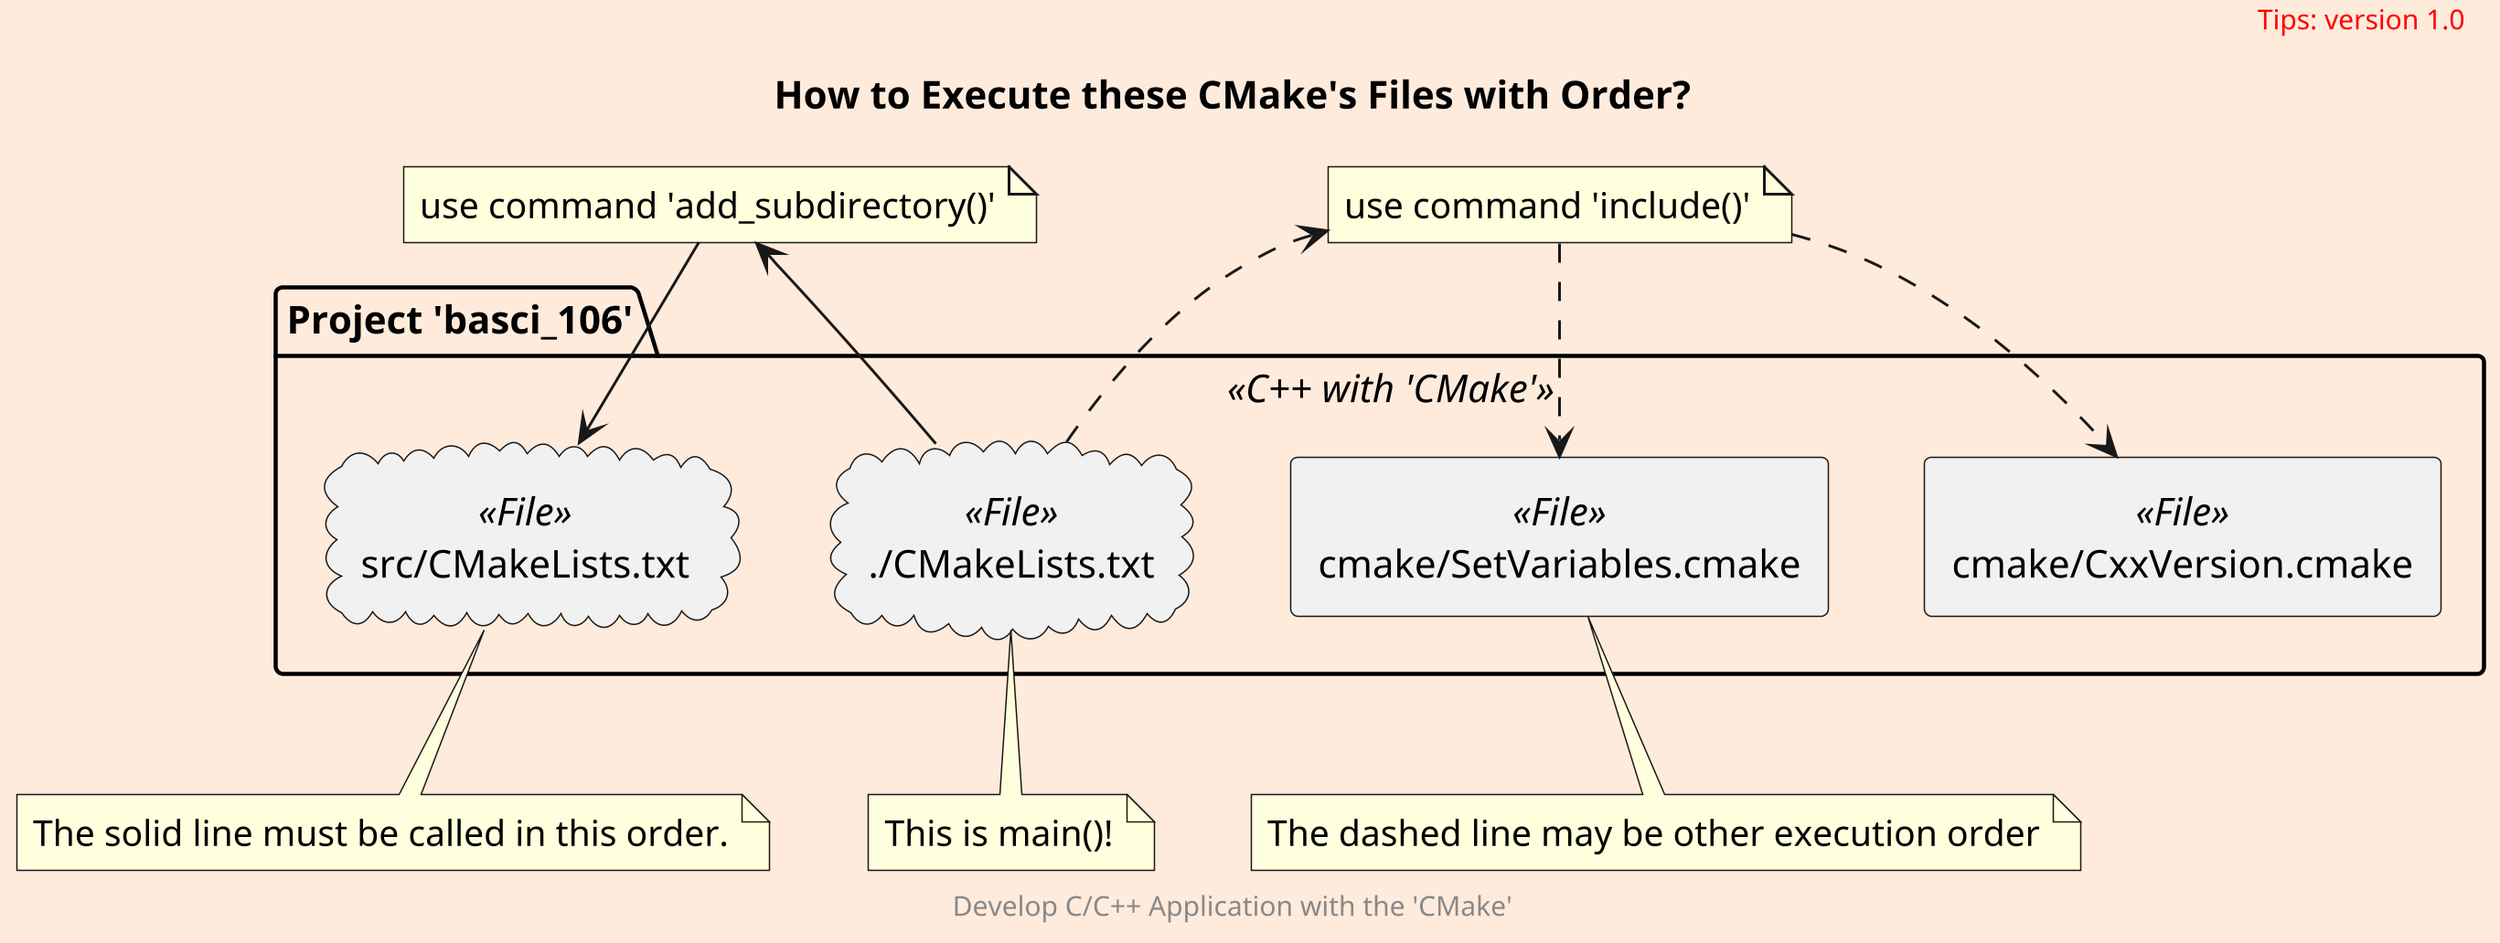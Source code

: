 @startuml
scale 600 width
skinparam backgroundColor #FFEBDC
scale 3

package "Project 'basci_106'" <<C++ with 'CMake'>> {
    cloud "./CMakeLists.txt" <<File>> as root_cmakelists
    cloud "src/CMakeLists.txt" <<File>> as src_cmakelists

    rectangle "cmake/CxxVersion.cmake" <<File>> as cxx_version
    rectangle "cmake/SetVariables.cmake" <<File>> as set_variables
}

'root_cmakelists *--> src_cmakelists
'root_cmakelists ..> cxx_version
'root_cmakelists ..> set_variables


note bottom of root_cmakelists
    This is main()!
endnote

note bottom of src_cmakelists
    The solid line must be called in this order.
endnote

note bottom of set_variables
    The dashed line may be other execution order
endnote

note "use command 'add_subdirectory()'" as N2
    (root_cmakelists) --> N2
    N2 --> (src_cmakelists)


note "use command 'include()'" as N1
(root_cmakelists) ..> N1
N1 ..> (cxx_version)
N1 ..> (set_variables)


title
    How to Execute these CMake's Files with Order?
end title

header
<font color=red>Tips: version 1.0</font>
endheader

center footer Develop C/C++ Application with the 'CMake'

@enduml